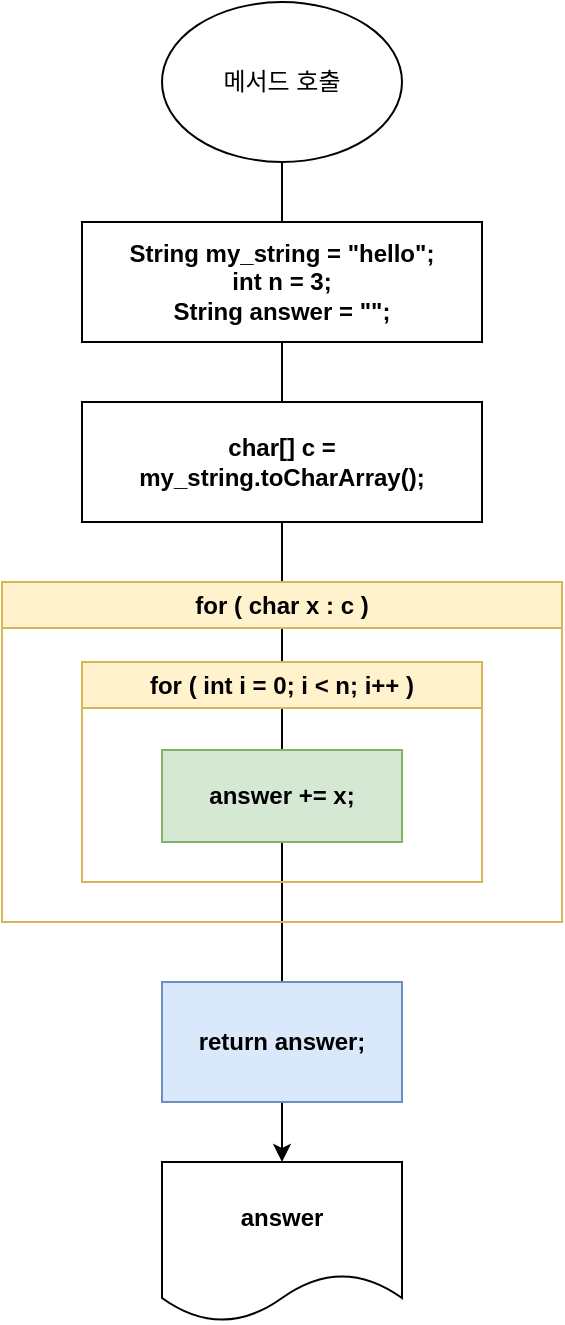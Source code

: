 <mxfile version="20.8.16" type="device"><diagram name="페이지-1" id="1zcpNYULfLo2aZcMiKOs"><mxGraphModel dx="601" dy="621" grid="1" gridSize="10" guides="1" tooltips="1" connect="1" arrows="1" fold="1" page="1" pageScale="1" pageWidth="1169" pageHeight="827" math="0" shadow="0"><root><mxCell id="0"/><mxCell id="1" parent="0"/><mxCell id="B-_5xFvaDEdyugmw1mTl-9" style="edgeStyle=orthogonalEdgeStyle;rounded=0;orthogonalLoop=1;jettySize=auto;html=1;exitX=0.5;exitY=1;exitDx=0;exitDy=0;entryX=0.5;entryY=0;entryDx=0;entryDy=0;" edge="1" parent="1" source="B-_5xFvaDEdyugmw1mTl-1" target="B-_5xFvaDEdyugmw1mTl-8"><mxGeometry relative="1" as="geometry"/></mxCell><mxCell id="B-_5xFvaDEdyugmw1mTl-1" value="메서드 호출" style="ellipse;whiteSpace=wrap;html=1;" vertex="1" parent="1"><mxGeometry x="280" y="40" width="120" height="80" as="geometry"/></mxCell><mxCell id="B-_5xFvaDEdyugmw1mTl-2" value="String my_string = &quot;hello&quot;;&lt;br&gt;int n = 3;&lt;br&gt;String answer = &quot;&quot;;" style="rounded=0;whiteSpace=wrap;html=1;fontStyle=1;align=center;" vertex="1" parent="1"><mxGeometry x="240" y="150" width="200" height="60" as="geometry"/></mxCell><mxCell id="B-_5xFvaDEdyugmw1mTl-3" value="char[] c = my_string.toCharArray();" style="rounded=0;whiteSpace=wrap;html=1;fontStyle=1" vertex="1" parent="1"><mxGeometry x="240" y="240" width="200" height="60" as="geometry"/></mxCell><mxCell id="B-_5xFvaDEdyugmw1mTl-4" value="for ( char x : c )" style="swimlane;whiteSpace=wrap;html=1;fillColor=#fff2cc;strokeColor=#d6b656;" vertex="1" parent="1"><mxGeometry x="200" y="330" width="280" height="170" as="geometry"/></mxCell><mxCell id="B-_5xFvaDEdyugmw1mTl-5" value="for ( int i = 0; i &amp;lt; n; i++ )" style="swimlane;whiteSpace=wrap;html=1;fillColor=#fff2cc;strokeColor=#d6b656;" vertex="1" parent="B-_5xFvaDEdyugmw1mTl-4"><mxGeometry x="40" y="40" width="200" height="110" as="geometry"/></mxCell><mxCell id="B-_5xFvaDEdyugmw1mTl-6" value="answer += x;" style="rounded=0;whiteSpace=wrap;html=1;fillColor=#d5e8d4;strokeColor=#82b366;fontStyle=1" vertex="1" parent="B-_5xFvaDEdyugmw1mTl-5"><mxGeometry x="40" y="44" width="120" height="46" as="geometry"/></mxCell><mxCell id="B-_5xFvaDEdyugmw1mTl-7" value="return answer;" style="rounded=0;whiteSpace=wrap;html=1;fillColor=#dae8fc;strokeColor=#6c8ebf;fontStyle=1" vertex="1" parent="1"><mxGeometry x="280" y="530" width="120" height="60" as="geometry"/></mxCell><mxCell id="B-_5xFvaDEdyugmw1mTl-8" value="answer" style="shape=document;whiteSpace=wrap;html=1;boundedLbl=1;fontStyle=1" vertex="1" parent="1"><mxGeometry x="280" y="620" width="120" height="80" as="geometry"/></mxCell></root></mxGraphModel></diagram></mxfile>
